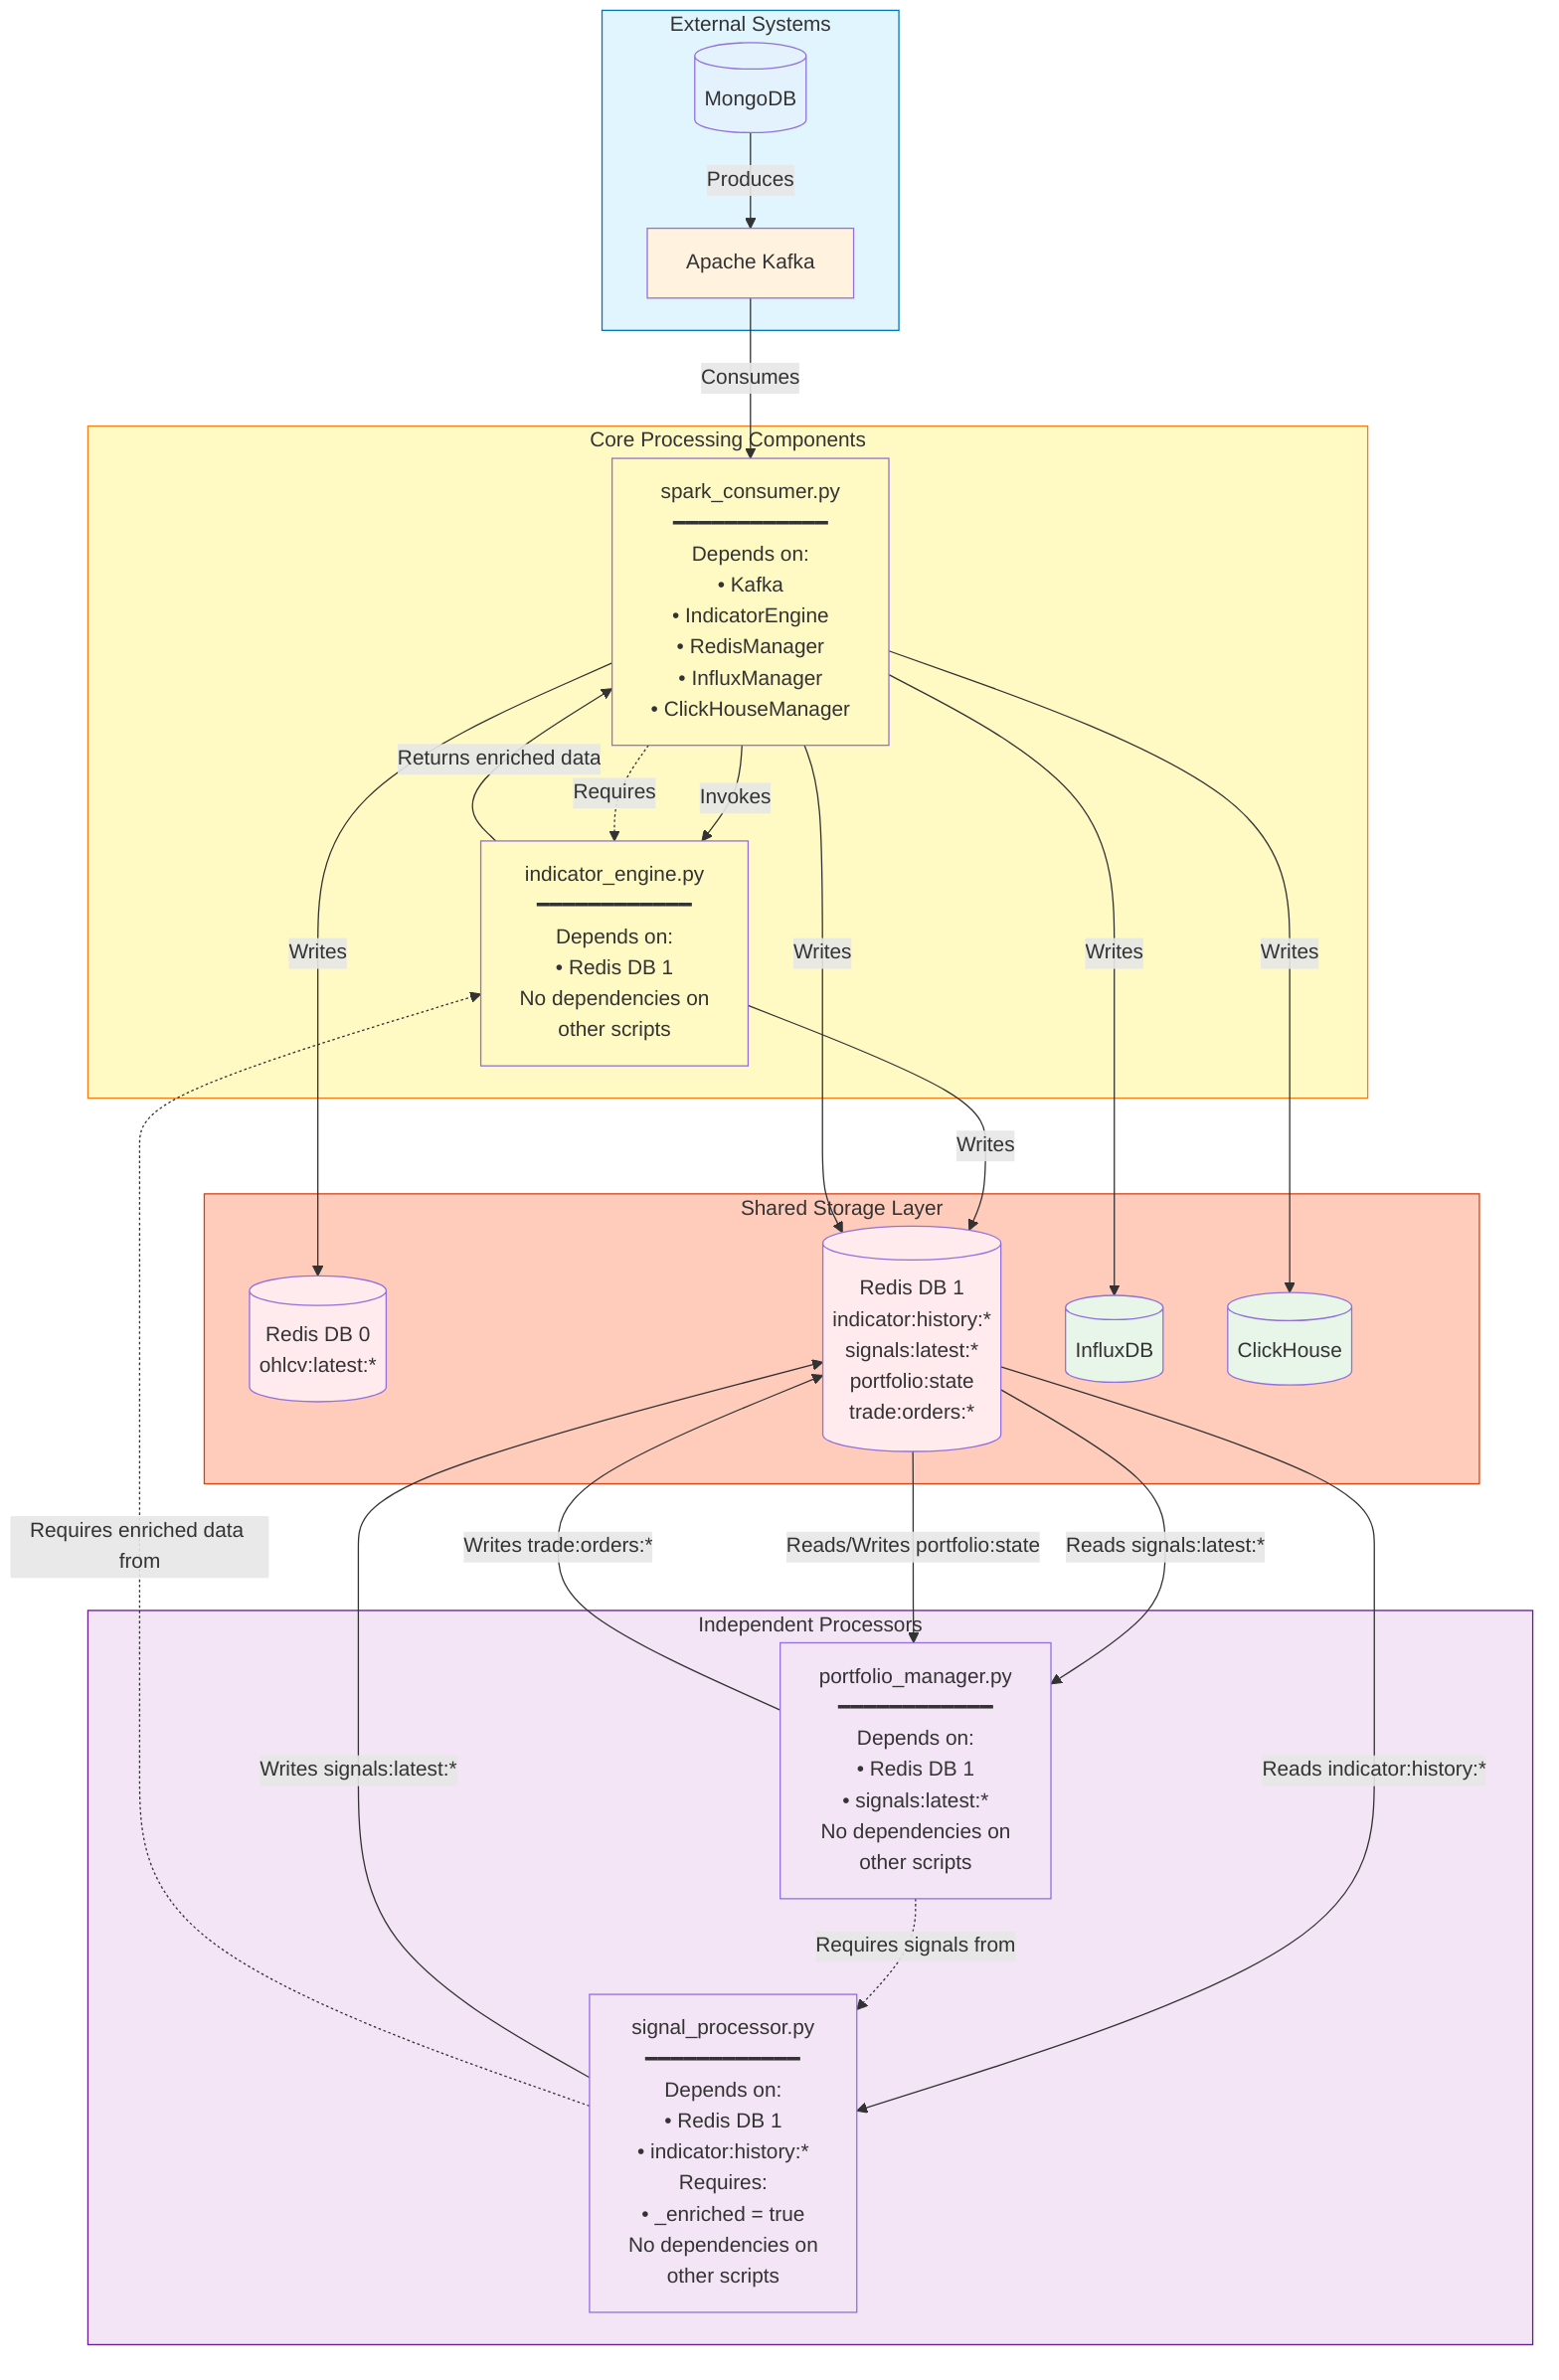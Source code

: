 graph TB
    subgraph ExternalSystems["External Systems"]
        MongoDB[(MongoDB)]
        Kafka[Apache Kafka]
    end

    subgraph CoreProcessing["Core Processing Components"]
        SparkConsumer[spark_consumer.py<br/>━━━━━━━━━━━━<br/>Depends on:<br/>• Kafka<br/>• IndicatorEngine<br/>• RedisManager<br/>• InfluxManager<br/>• ClickHouseManager]
        
        IndicatorEngine[indicator_engine.py<br/>━━━━━━━━━━━━<br/>Depends on:<br/>• Redis DB 1<br/>No dependencies on<br/>other scripts]
    end

    subgraph IndependentProcessors["Independent Processors"]
        SignalProcessor[signal_processor.py<br/>━━━━━━━━━━━━<br/>Depends on:<br/>• Redis DB 1<br/>• indicator:history:*<br/>Requires:<br/>• _enriched = true<br/>No dependencies on<br/>other scripts]
        
        PortfolioManager[portfolio_manager.py<br/>━━━━━━━━━━━━<br/>Depends on:<br/>• Redis DB 1<br/>• signals:latest:*<br/>No dependencies on<br/>other scripts]
    end

    subgraph SharedStorage["Shared Storage Layer"]
        RedisDB0[(Redis DB 0<br/>ohlcv:latest:*)]
        RedisDB1[(Redis DB 1<br/>indicator:history:*<br/>signals:latest:*<br/>portfolio:state<br/>trade:orders:*)]
        InfluxDB[(InfluxDB)]
        ClickHouse[(ClickHouse)]
    end

    %% Data Sources
    MongoDB -->|Produces| Kafka
    Kafka -->|Consumes| SparkConsumer
    
    %% Core Processing Dependencies
    SparkConsumer -->|Invokes| IndicatorEngine
    IndicatorEngine -->|Writes| RedisDB1
    IndicatorEngine -->|Returns enriched data| SparkConsumer
    SparkConsumer -->|Writes| RedisDB0
    SparkConsumer -->|Writes| RedisDB1
    SparkConsumer -->|Writes| InfluxDB
    SparkConsumer -->|Writes| ClickHouse
    
    %% Independent Processor Dependencies
    RedisDB1 -->|Reads indicator:history:*| SignalProcessor
    SignalProcessor -->|Writes signals:latest:*| RedisDB1
    
    RedisDB1 -->|Reads signals:latest:*| PortfolioManager
    RedisDB1 -->|Reads/Writes portfolio:state| PortfolioManager
    PortfolioManager -->|Writes trade:orders:*| RedisDB1
    
    %% Dependency annotations
    SparkConsumer -.->|Requires| IndicatorEngine
    SignalProcessor -.->|Requires enriched data from| IndicatorEngine
    PortfolioManager -.->|Requires signals from| SignalProcessor
    
    style MongoDB fill:#e3f2fd
    style Kafka fill:#fff3e0
    style SparkConsumer fill:#fff9c4
    style IndicatorEngine fill:#fff9c4
    style SignalProcessor fill:#f3e5f5
    style PortfolioManager fill:#f3e5f5
    style RedisDB0 fill:#ffebee
    style RedisDB1 fill:#ffebee
    style InfluxDB fill:#e8f5e9
    style ClickHouse fill:#e8f5e9
    
    style ExternalSystems fill:#e1f5ff,stroke:#0277bd
    style CoreProcessing fill:#fff9c4,stroke:#f57f17
    style IndependentProcessors fill:#f3e5f5,stroke:#6a1b9a
    style SharedStorage fill:#ffccbc,stroke:#d84315